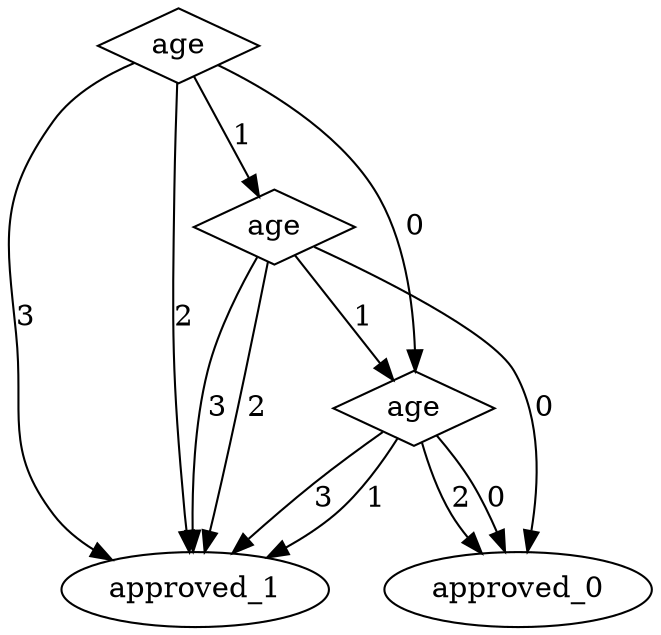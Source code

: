 digraph {
node [label=approved_1,style=""] approved_1
node [label=approved_0,style=""] approved_0
node [label=approved_1,style=""] approved_1
node [label=approved_0,style=""] approved_0
node [label=approved_1,style=""] approved_1
node [label=approved_1,style=""] approved_1
node [label=approved_0,style=""] approved_0
node [label=approved_1,style=""] approved_1
node [label=approved_1,style=""] approved_1
node [label=age,shape="diamond",style=""] 2
node [label=age,shape="diamond",style=""] 1
node [label=age,shape="diamond",style=""] 0

2 -> approved_1 [label="3"]
2 -> approved_0 [label="2"]
2 -> approved_1 [label="1"]
2 -> approved_0 [label="0"]
1 -> approved_1 [label="3"]
1 -> approved_1 [label="2"]
1 -> 2 [label="1"]
1 -> approved_0 [label="0"]
0 -> approved_1 [label="3"]
0 -> approved_1 [label="2"]
0 -> 1 [label="1"]
0 -> 2 [label="0"]
}